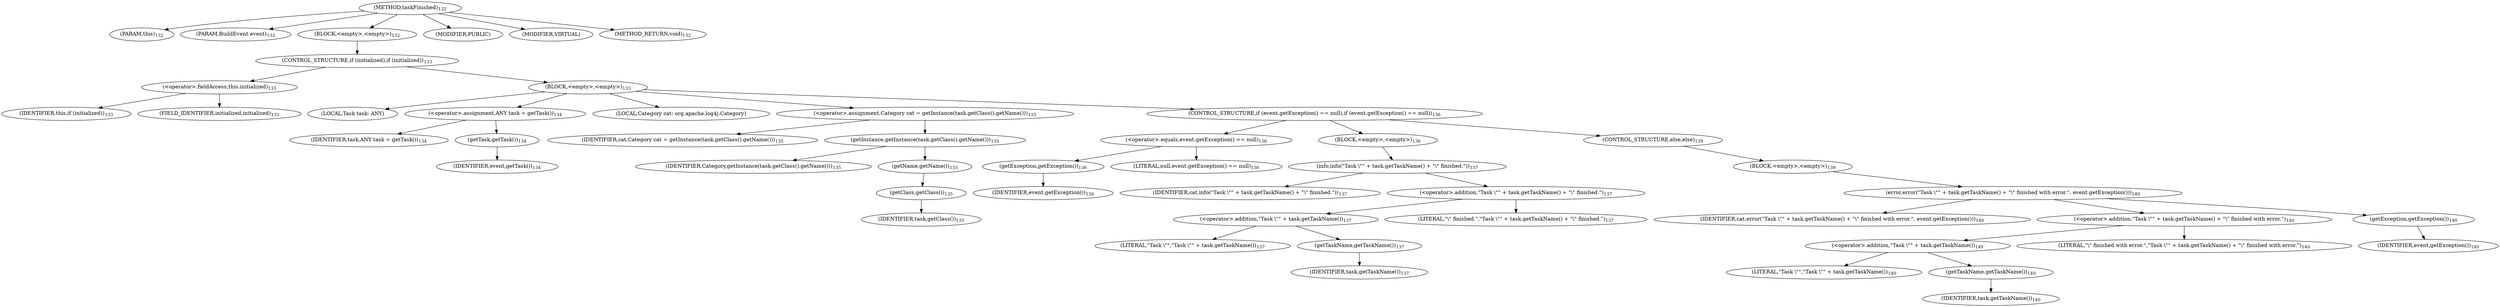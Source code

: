 digraph "taskFinished" {  
"250" [label = <(METHOD,taskFinished)<SUB>132</SUB>> ]
"251" [label = <(PARAM,this)<SUB>132</SUB>> ]
"252" [label = <(PARAM,BuildEvent event)<SUB>132</SUB>> ]
"253" [label = <(BLOCK,&lt;empty&gt;,&lt;empty&gt;)<SUB>132</SUB>> ]
"254" [label = <(CONTROL_STRUCTURE,if (initialized),if (initialized))<SUB>133</SUB>> ]
"255" [label = <(&lt;operator&gt;.fieldAccess,this.initialized)<SUB>133</SUB>> ]
"256" [label = <(IDENTIFIER,this,if (initialized))<SUB>133</SUB>> ]
"257" [label = <(FIELD_IDENTIFIER,initialized,initialized)<SUB>133</SUB>> ]
"258" [label = <(BLOCK,&lt;empty&gt;,&lt;empty&gt;)<SUB>133</SUB>> ]
"259" [label = <(LOCAL,Task task: ANY)> ]
"260" [label = <(&lt;operator&gt;.assignment,ANY task = getTask())<SUB>134</SUB>> ]
"261" [label = <(IDENTIFIER,task,ANY task = getTask())<SUB>134</SUB>> ]
"262" [label = <(getTask,getTask())<SUB>134</SUB>> ]
"263" [label = <(IDENTIFIER,event,getTask())<SUB>134</SUB>> ]
"264" [label = <(LOCAL,Category cat: org.apache.log4j.Category)> ]
"265" [label = <(&lt;operator&gt;.assignment,Category cat = getInstance(task.getClass().getName()))<SUB>135</SUB>> ]
"266" [label = <(IDENTIFIER,cat,Category cat = getInstance(task.getClass().getName()))<SUB>135</SUB>> ]
"267" [label = <(getInstance,getInstance(task.getClass().getName()))<SUB>135</SUB>> ]
"268" [label = <(IDENTIFIER,Category,getInstance(task.getClass().getName()))<SUB>135</SUB>> ]
"269" [label = <(getName,getName())<SUB>135</SUB>> ]
"270" [label = <(getClass,getClass())<SUB>135</SUB>> ]
"271" [label = <(IDENTIFIER,task,getClass())<SUB>135</SUB>> ]
"272" [label = <(CONTROL_STRUCTURE,if (event.getException() == null),if (event.getException() == null))<SUB>136</SUB>> ]
"273" [label = <(&lt;operator&gt;.equals,event.getException() == null)<SUB>136</SUB>> ]
"274" [label = <(getException,getException())<SUB>136</SUB>> ]
"275" [label = <(IDENTIFIER,event,getException())<SUB>136</SUB>> ]
"276" [label = <(LITERAL,null,event.getException() == null)<SUB>136</SUB>> ]
"277" [label = <(BLOCK,&lt;empty&gt;,&lt;empty&gt;)<SUB>136</SUB>> ]
"278" [label = <(info,info(&quot;Task \&quot;&quot; + task.getTaskName() + &quot;\&quot; finished.&quot;))<SUB>137</SUB>> ]
"279" [label = <(IDENTIFIER,cat,info(&quot;Task \&quot;&quot; + task.getTaskName() + &quot;\&quot; finished.&quot;))<SUB>137</SUB>> ]
"280" [label = <(&lt;operator&gt;.addition,&quot;Task \&quot;&quot; + task.getTaskName() + &quot;\&quot; finished.&quot;)<SUB>137</SUB>> ]
"281" [label = <(&lt;operator&gt;.addition,&quot;Task \&quot;&quot; + task.getTaskName())<SUB>137</SUB>> ]
"282" [label = <(LITERAL,&quot;Task \&quot;&quot;,&quot;Task \&quot;&quot; + task.getTaskName())<SUB>137</SUB>> ]
"283" [label = <(getTaskName,getTaskName())<SUB>137</SUB>> ]
"284" [label = <(IDENTIFIER,task,getTaskName())<SUB>137</SUB>> ]
"285" [label = <(LITERAL,&quot;\&quot; finished.&quot;,&quot;Task \&quot;&quot; + task.getTaskName() + &quot;\&quot; finished.&quot;)<SUB>137</SUB>> ]
"286" [label = <(CONTROL_STRUCTURE,else,else)<SUB>139</SUB>> ]
"287" [label = <(BLOCK,&lt;empty&gt;,&lt;empty&gt;)<SUB>139</SUB>> ]
"288" [label = <(error,error(&quot;Task \&quot;&quot; + task.getTaskName() + &quot;\&quot; finished with error.&quot;, event.getException()))<SUB>140</SUB>> ]
"289" [label = <(IDENTIFIER,cat,error(&quot;Task \&quot;&quot; + task.getTaskName() + &quot;\&quot; finished with error.&quot;, event.getException()))<SUB>140</SUB>> ]
"290" [label = <(&lt;operator&gt;.addition,&quot;Task \&quot;&quot; + task.getTaskName() + &quot;\&quot; finished with error.&quot;)<SUB>140</SUB>> ]
"291" [label = <(&lt;operator&gt;.addition,&quot;Task \&quot;&quot; + task.getTaskName())<SUB>140</SUB>> ]
"292" [label = <(LITERAL,&quot;Task \&quot;&quot;,&quot;Task \&quot;&quot; + task.getTaskName())<SUB>140</SUB>> ]
"293" [label = <(getTaskName,getTaskName())<SUB>140</SUB>> ]
"294" [label = <(IDENTIFIER,task,getTaskName())<SUB>140</SUB>> ]
"295" [label = <(LITERAL,&quot;\&quot; finished with error.&quot;,&quot;Task \&quot;&quot; + task.getTaskName() + &quot;\&quot; finished with error.&quot;)<SUB>140</SUB>> ]
"296" [label = <(getException,getException())<SUB>140</SUB>> ]
"297" [label = <(IDENTIFIER,event,getException())<SUB>140</SUB>> ]
"298" [label = <(MODIFIER,PUBLIC)> ]
"299" [label = <(MODIFIER,VIRTUAL)> ]
"300" [label = <(METHOD_RETURN,void)<SUB>132</SUB>> ]
  "250" -> "251" 
  "250" -> "252" 
  "250" -> "253" 
  "250" -> "298" 
  "250" -> "299" 
  "250" -> "300" 
  "253" -> "254" 
  "254" -> "255" 
  "254" -> "258" 
  "255" -> "256" 
  "255" -> "257" 
  "258" -> "259" 
  "258" -> "260" 
  "258" -> "264" 
  "258" -> "265" 
  "258" -> "272" 
  "260" -> "261" 
  "260" -> "262" 
  "262" -> "263" 
  "265" -> "266" 
  "265" -> "267" 
  "267" -> "268" 
  "267" -> "269" 
  "269" -> "270" 
  "270" -> "271" 
  "272" -> "273" 
  "272" -> "277" 
  "272" -> "286" 
  "273" -> "274" 
  "273" -> "276" 
  "274" -> "275" 
  "277" -> "278" 
  "278" -> "279" 
  "278" -> "280" 
  "280" -> "281" 
  "280" -> "285" 
  "281" -> "282" 
  "281" -> "283" 
  "283" -> "284" 
  "286" -> "287" 
  "287" -> "288" 
  "288" -> "289" 
  "288" -> "290" 
  "288" -> "296" 
  "290" -> "291" 
  "290" -> "295" 
  "291" -> "292" 
  "291" -> "293" 
  "293" -> "294" 
  "296" -> "297" 
}
